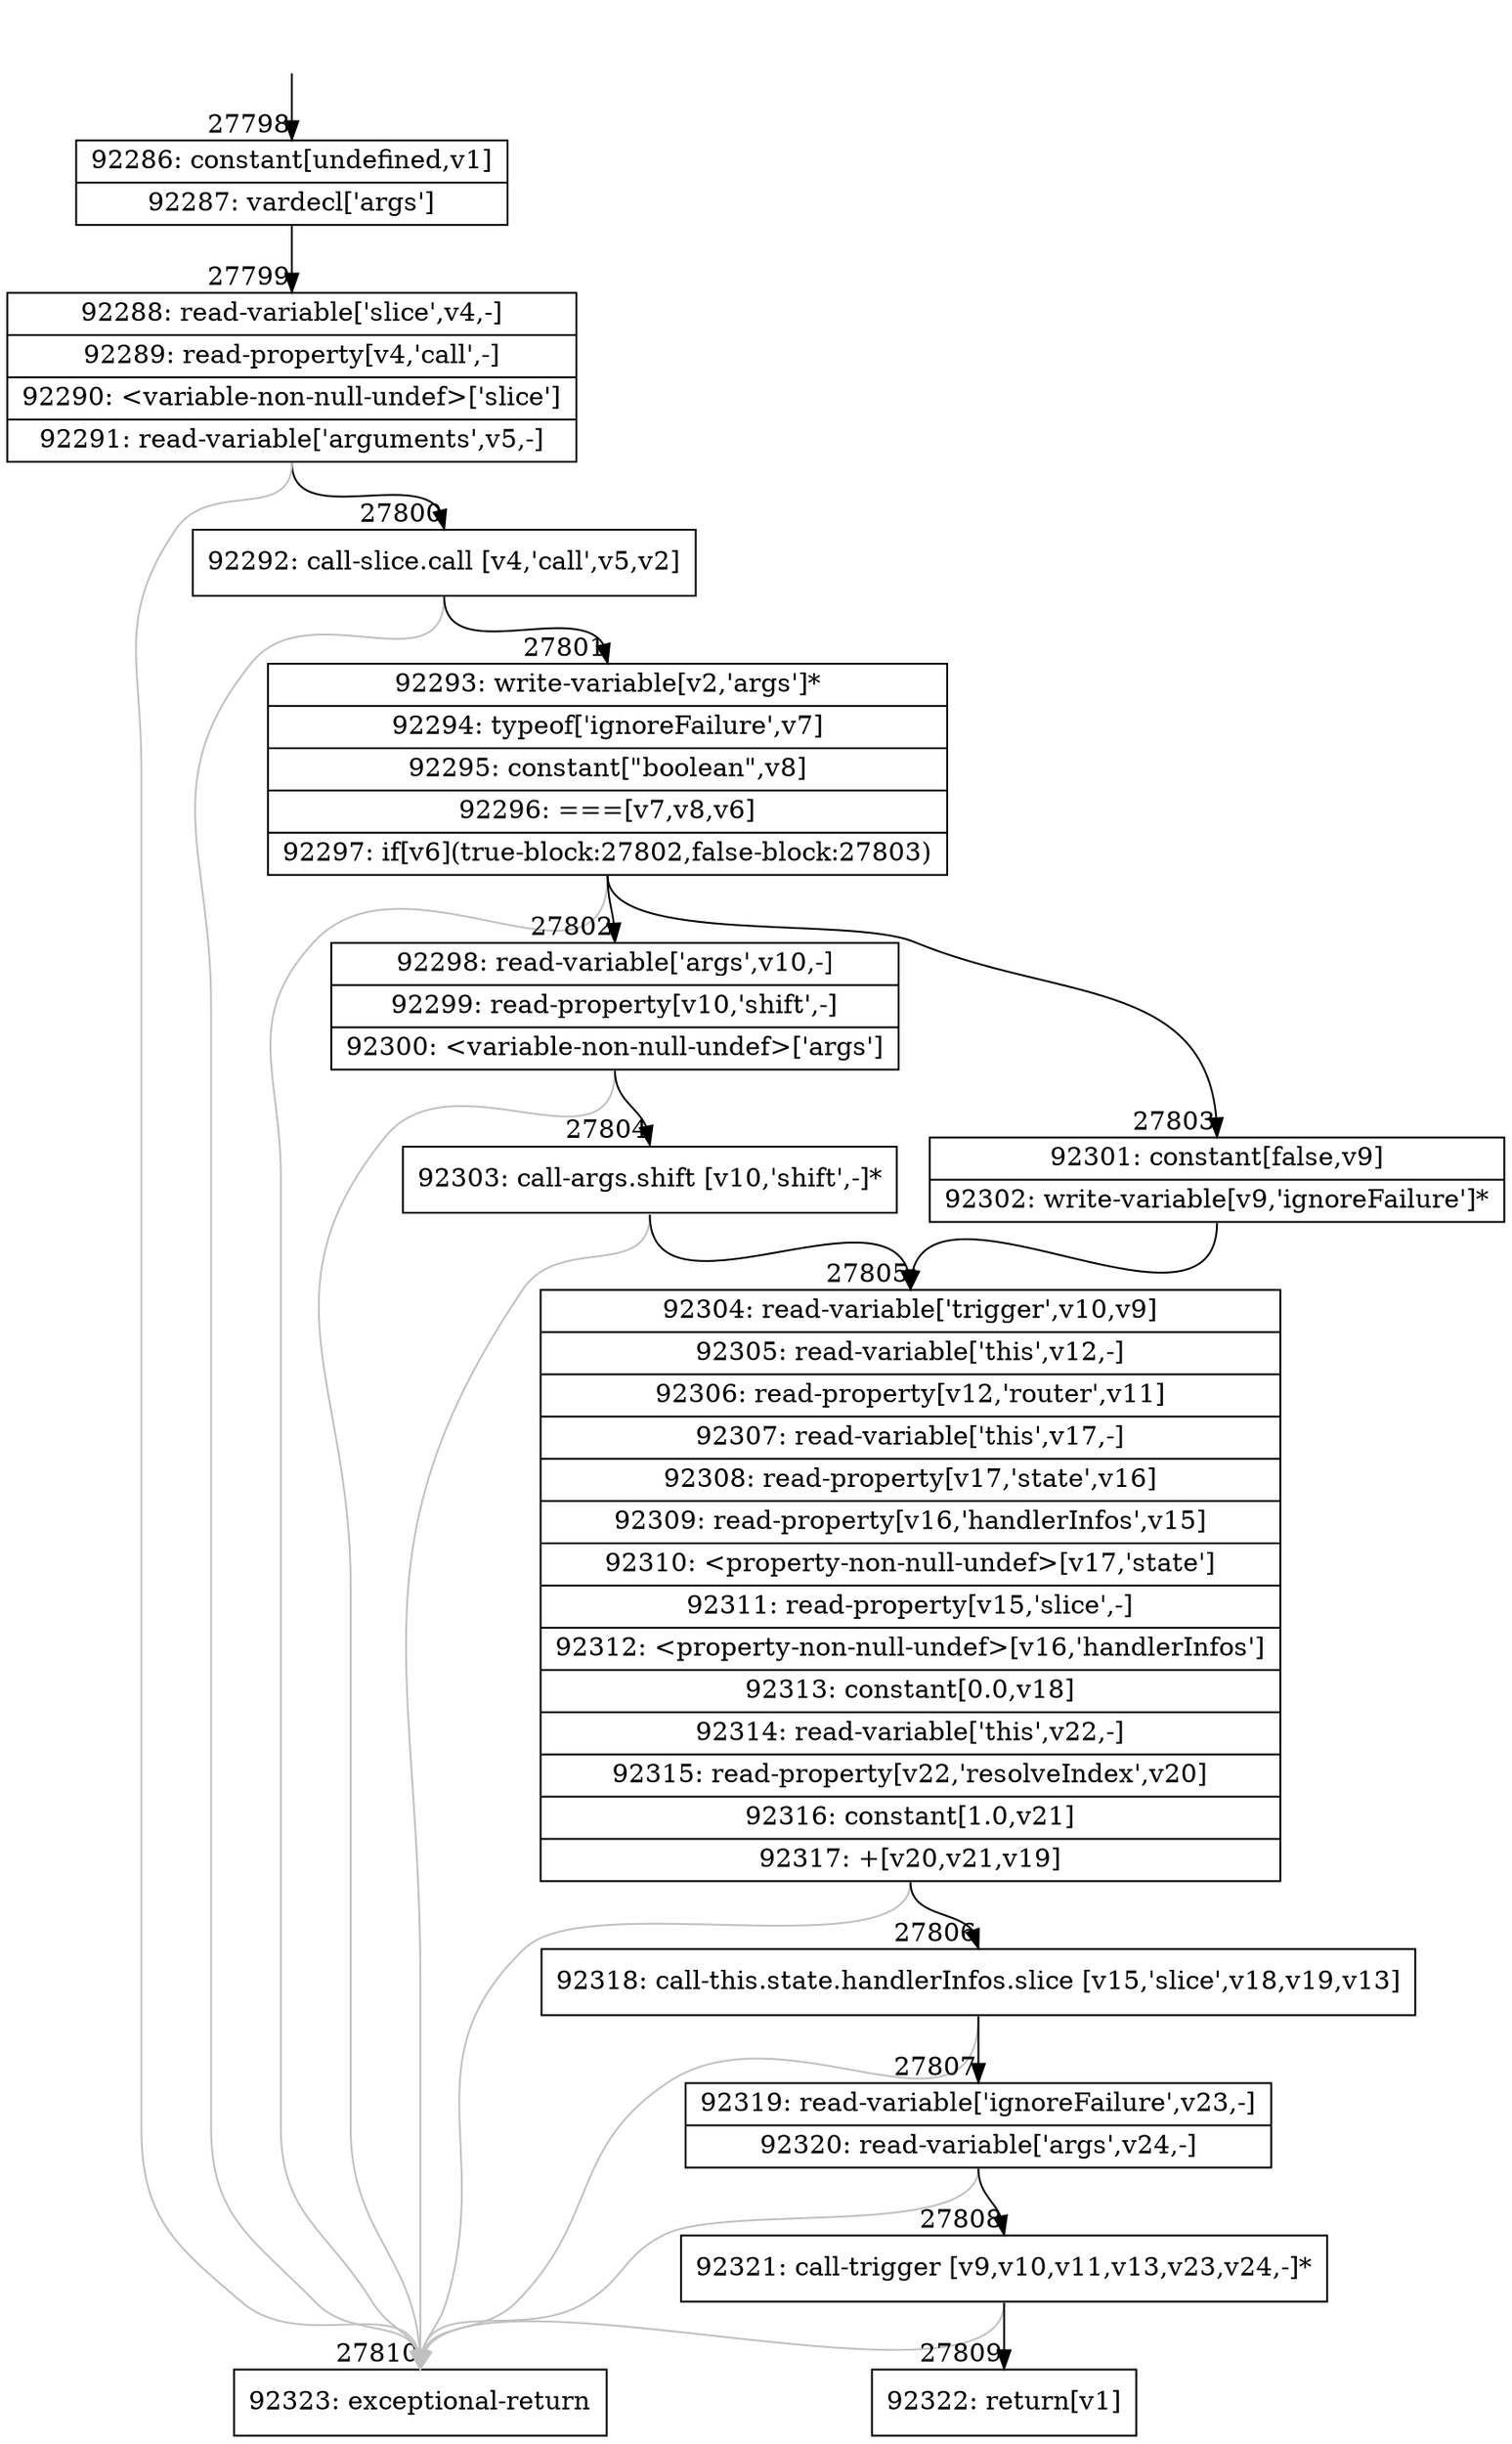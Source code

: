 digraph {
rankdir="TD"
BB_entry2427[shape=none,label=""];
BB_entry2427 -> BB27798 [tailport=s, headport=n, headlabel="    27798"]
BB27798 [shape=record label="{92286: constant[undefined,v1]|92287: vardecl['args']}" ] 
BB27798 -> BB27799 [tailport=s, headport=n, headlabel="      27799"]
BB27799 [shape=record label="{92288: read-variable['slice',v4,-]|92289: read-property[v4,'call',-]|92290: \<variable-non-null-undef\>['slice']|92291: read-variable['arguments',v5,-]}" ] 
BB27799 -> BB27800 [tailport=s, headport=n, headlabel="      27800"]
BB27799 -> BB27810 [tailport=s, headport=n, color=gray, headlabel="      27810"]
BB27800 [shape=record label="{92292: call-slice.call [v4,'call',v5,v2]}" ] 
BB27800 -> BB27801 [tailport=s, headport=n, headlabel="      27801"]
BB27800 -> BB27810 [tailport=s, headport=n, color=gray]
BB27801 [shape=record label="{92293: write-variable[v2,'args']*|92294: typeof['ignoreFailure',v7]|92295: constant[\"boolean\",v8]|92296: ===[v7,v8,v6]|92297: if[v6](true-block:27802,false-block:27803)}" ] 
BB27801 -> BB27802 [tailport=s, headport=n, headlabel="      27802"]
BB27801 -> BB27803 [tailport=s, headport=n, headlabel="      27803"]
BB27801 -> BB27810 [tailport=s, headport=n, color=gray]
BB27802 [shape=record label="{92298: read-variable['args',v10,-]|92299: read-property[v10,'shift',-]|92300: \<variable-non-null-undef\>['args']}" ] 
BB27802 -> BB27804 [tailport=s, headport=n, headlabel="      27804"]
BB27802 -> BB27810 [tailport=s, headport=n, color=gray]
BB27803 [shape=record label="{92301: constant[false,v9]|92302: write-variable[v9,'ignoreFailure']*}" ] 
BB27803 -> BB27805 [tailport=s, headport=n, headlabel="      27805"]
BB27804 [shape=record label="{92303: call-args.shift [v10,'shift',-]*}" ] 
BB27804 -> BB27805 [tailport=s, headport=n]
BB27804 -> BB27810 [tailport=s, headport=n, color=gray]
BB27805 [shape=record label="{92304: read-variable['trigger',v10,v9]|92305: read-variable['this',v12,-]|92306: read-property[v12,'router',v11]|92307: read-variable['this',v17,-]|92308: read-property[v17,'state',v16]|92309: read-property[v16,'handlerInfos',v15]|92310: \<property-non-null-undef\>[v17,'state']|92311: read-property[v15,'slice',-]|92312: \<property-non-null-undef\>[v16,'handlerInfos']|92313: constant[0.0,v18]|92314: read-variable['this',v22,-]|92315: read-property[v22,'resolveIndex',v20]|92316: constant[1.0,v21]|92317: +[v20,v21,v19]}" ] 
BB27805 -> BB27806 [tailport=s, headport=n, headlabel="      27806"]
BB27805 -> BB27810 [tailport=s, headport=n, color=gray]
BB27806 [shape=record label="{92318: call-this.state.handlerInfos.slice [v15,'slice',v18,v19,v13]}" ] 
BB27806 -> BB27807 [tailport=s, headport=n, headlabel="      27807"]
BB27806 -> BB27810 [tailport=s, headport=n, color=gray]
BB27807 [shape=record label="{92319: read-variable['ignoreFailure',v23,-]|92320: read-variable['args',v24,-]}" ] 
BB27807 -> BB27808 [tailport=s, headport=n, headlabel="      27808"]
BB27807 -> BB27810 [tailport=s, headport=n, color=gray]
BB27808 [shape=record label="{92321: call-trigger [v9,v10,v11,v13,v23,v24,-]*}" ] 
BB27808 -> BB27809 [tailport=s, headport=n, headlabel="      27809"]
BB27808 -> BB27810 [tailport=s, headport=n, color=gray]
BB27809 [shape=record label="{92322: return[v1]}" ] 
BB27810 [shape=record label="{92323: exceptional-return}" ] 
//#$~ 49951
}
